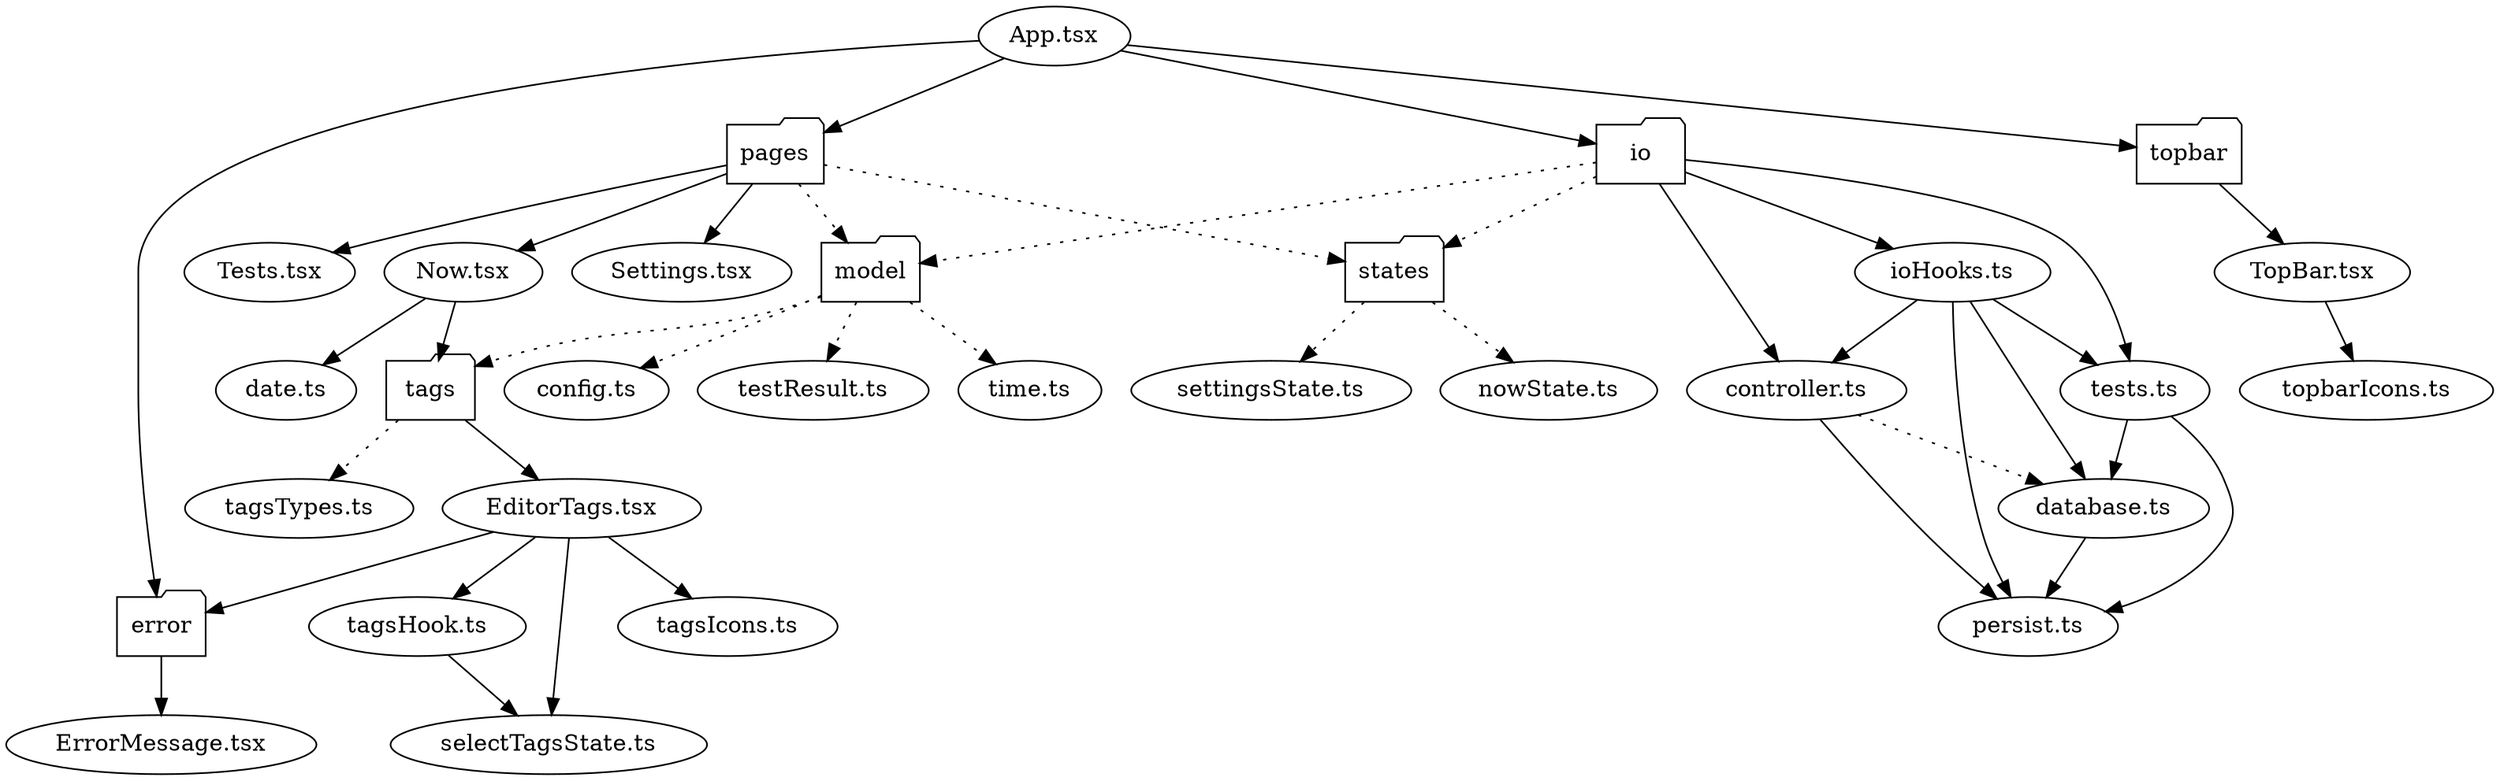 digraph SRC {
  "App.tsx" -> {"error" "io" "pages" "topbar"};

  "error" [shape=folder];
  "io" [shape=folder];
  "model" [shape=folder];
  "pages" [shape=folder];
  "states" [shape=folder];
  "tags" [shape=folder];
  "topbar" [shape=folder];
  
  "error" -> {"ErrorMessage.tsx"};
  "ErrorMessage.tsx" -> {};

  "io" -> {"controller.ts" "ioHooks.ts" "tests.ts"};
  "io" -> {"model" "states"} [style=dotted];
  "controller.ts" -> {"persist.ts"};
  "controller.ts" -> {"database.ts"} [style=dotted];
  "database.ts" -> {"persist.ts"};
  "ioHooks.ts" -> {"controller.ts" "database.ts" "persist.ts" "tests.ts"};
  "tests.ts" -> {"database.ts" "persist.ts"};
  "persist.ts" -> {}

  "model" -> {"config.ts" "testResult.ts" "time.ts", "tags"} [style=dotted];
  "config.ts" -> {};
  "testResult.ts" -> {};
  "time.ts" -> {};

  "pages" -> {"Now.tsx" "Settings.tsx" "Tests.tsx"};
  "pages" -> {"model" "states"} [style=dotted];
  "date.ts" -> {};
  "Now.tsx" -> {"date.ts" "tags"};
  "Settings.tsx" -> {};
  "Tests.tsx" -> {};

  "states" -> {"nowState.ts" "settingsState.ts"} [style=dotted];
  "nowState.ts" -> {};
  "settingsState.ts" -> {};

  "tags" -> {"EditorTags.tsx"};
  "tags" -> {"tagsTypes.ts"} [style=dotted];
  "EditorTags.tsx" -> {"error" "selectTagsState.ts" "tagsHook.ts" "tagsIcons.ts"};
  "tagsHook.ts" -> {"selectTagsState.ts"};
  "tagsIcons.ts" -> {};
  "tagsTypes.ts" -> {};

  "topbar" -> {"TopBar.tsx"};
  "TopBar.tsx" -> {"topbarIcons.ts"};
  "topbarIcons.ts" -> {};
}
